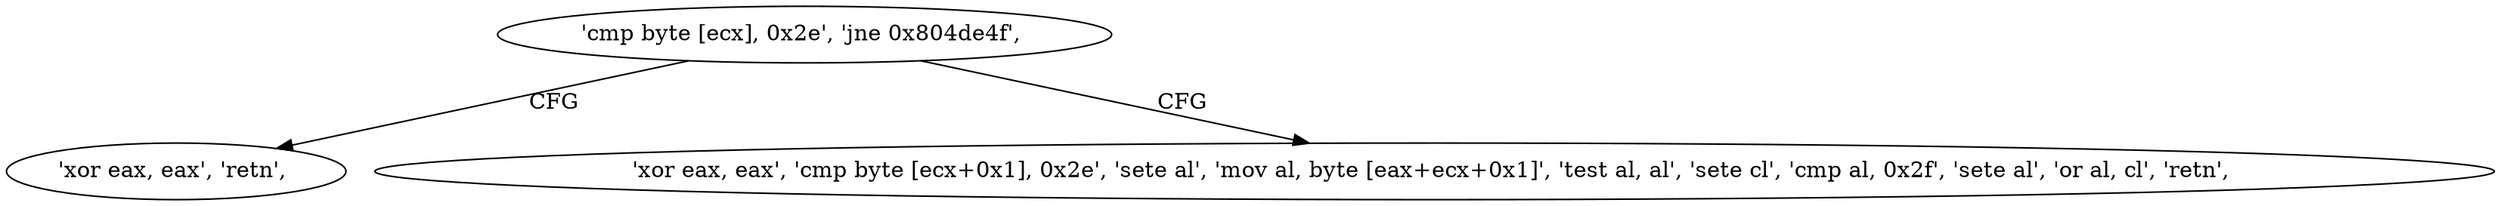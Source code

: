 digraph "func" {
"134536752" [label = "'cmp byte [ecx], 0x2e', 'jne 0x804de4f', " ]
"134536783" [label = "'xor eax, eax', 'retn', " ]
"134536757" [label = "'xor eax, eax', 'cmp byte [ecx+0x1], 0x2e', 'sete al', 'mov al, byte [eax+ecx+0x1]', 'test al, al', 'sete cl', 'cmp al, 0x2f', 'sete al', 'or al, cl', 'retn', " ]
"134536752" -> "134536783" [ label = "CFG" ]
"134536752" -> "134536757" [ label = "CFG" ]
}
